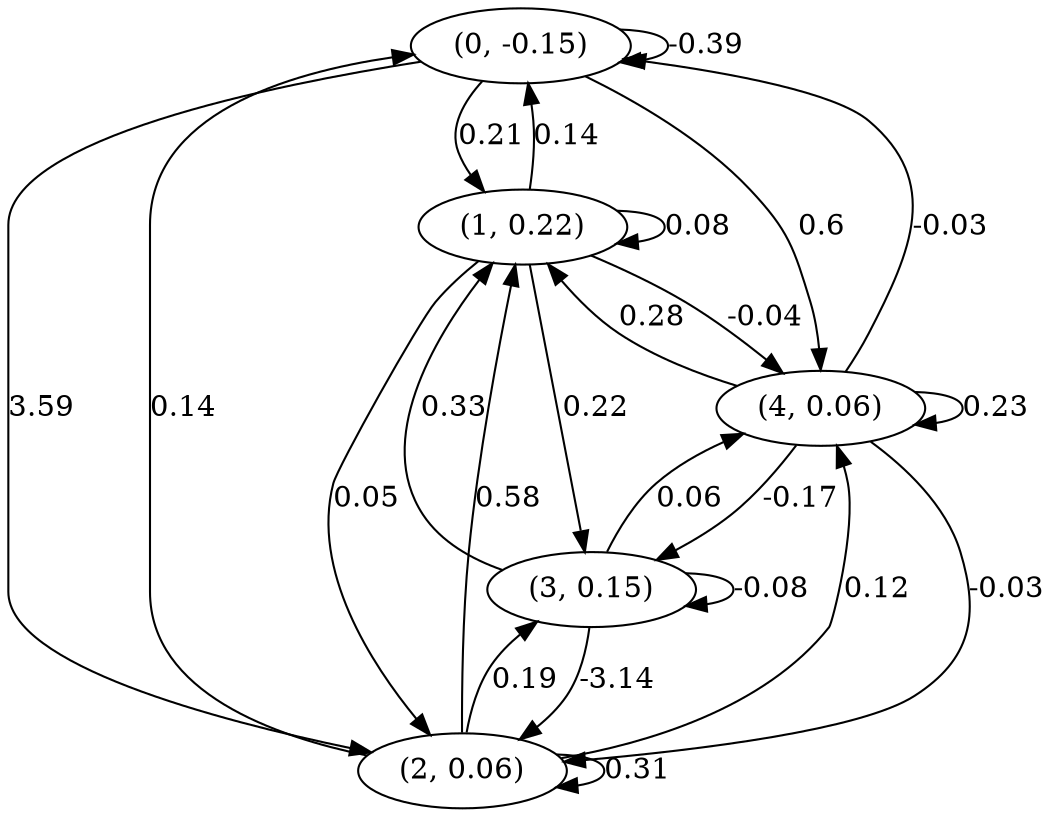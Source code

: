 digraph {
    0 [ label = "(0, -0.15)" ]
    1 [ label = "(1, 0.22)" ]
    2 [ label = "(2, 0.06)" ]
    3 [ label = "(3, 0.15)" ]
    4 [ label = "(4, 0.06)" ]
    0 -> 0 [ label = "-0.39" ]
    1 -> 1 [ label = "0.08" ]
    2 -> 2 [ label = "0.31" ]
    3 -> 3 [ label = "-0.08" ]
    4 -> 4 [ label = "0.23" ]
    1 -> 0 [ label = "0.14" ]
    2 -> 0 [ label = "0.14" ]
    4 -> 0 [ label = "-0.03" ]
    0 -> 1 [ label = "0.21" ]
    2 -> 1 [ label = "0.58" ]
    3 -> 1 [ label = "0.33" ]
    4 -> 1 [ label = "0.28" ]
    0 -> 2 [ label = "3.59" ]
    1 -> 2 [ label = "0.05" ]
    3 -> 2 [ label = "-3.14" ]
    4 -> 2 [ label = "-0.03" ]
    1 -> 3 [ label = "0.22" ]
    2 -> 3 [ label = "0.19" ]
    4 -> 3 [ label = "-0.17" ]
    0 -> 4 [ label = "0.6" ]
    1 -> 4 [ label = "-0.04" ]
    2 -> 4 [ label = "0.12" ]
    3 -> 4 [ label = "0.06" ]
}

